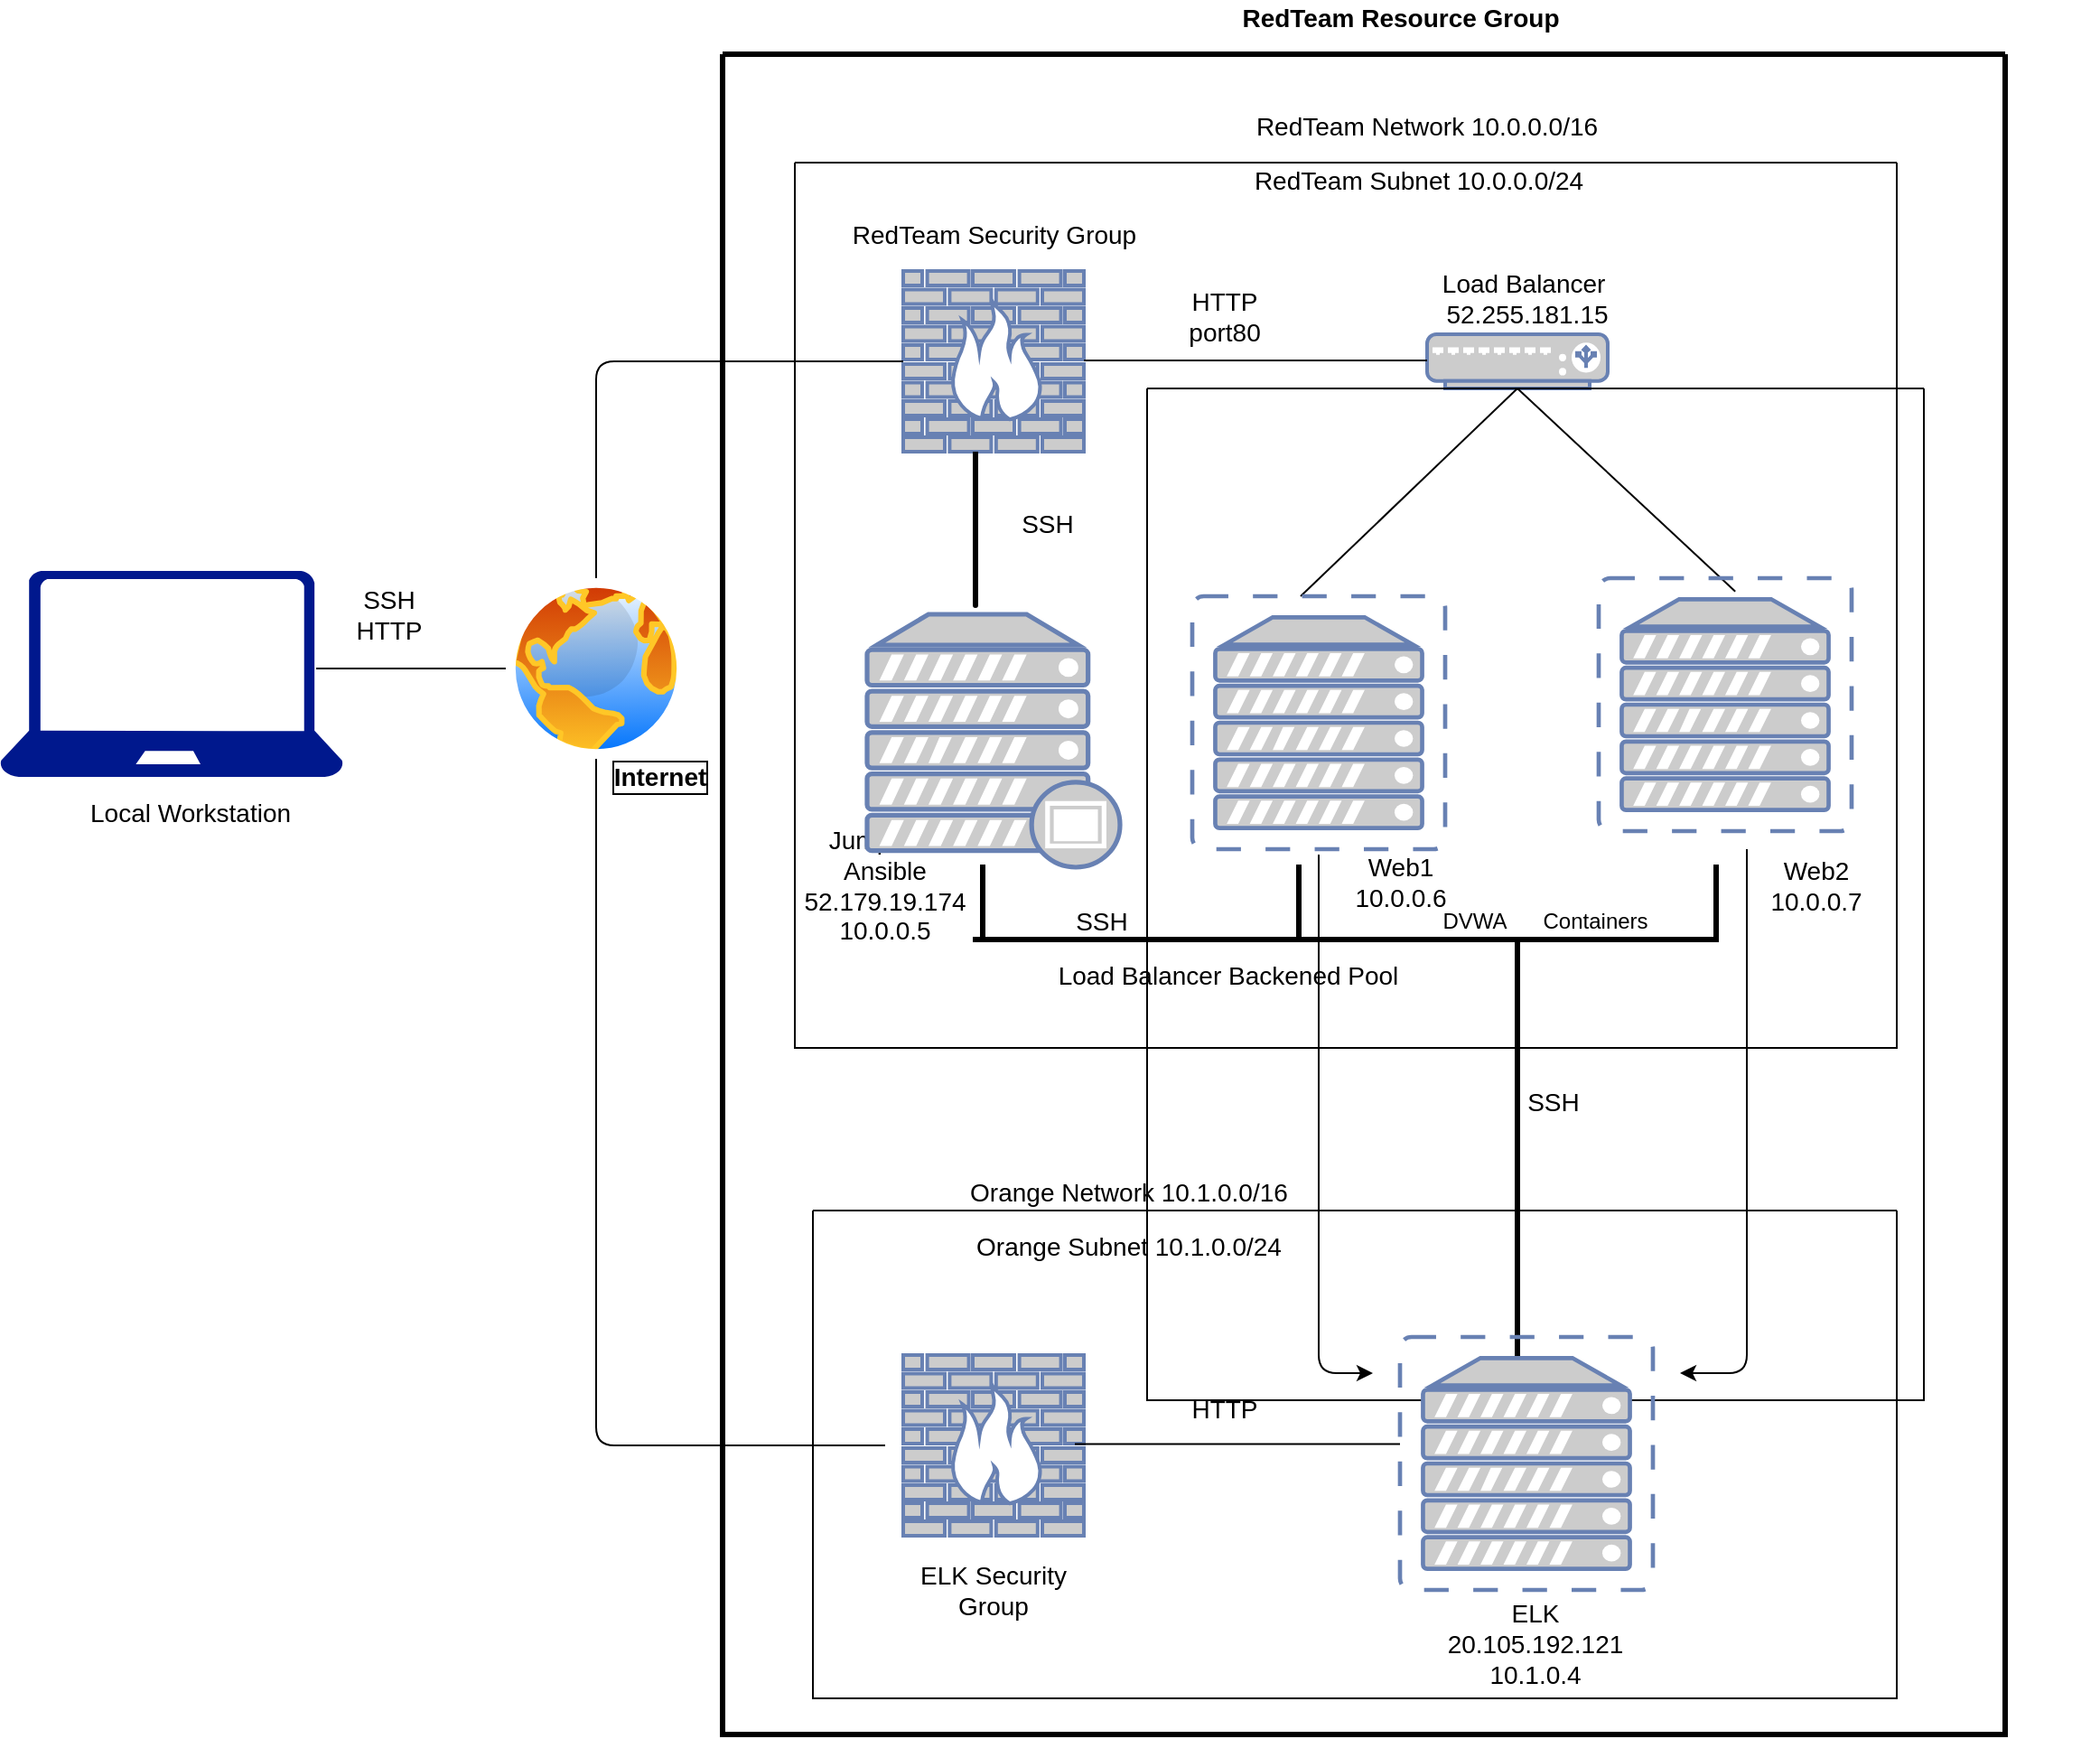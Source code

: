 <mxfile version="15.0.2" type="google"><diagram id="A9ZNhB3VLUcqaWYU4kyv" name="Page-1"><mxGraphModel dx="2746" dy="969" grid="1" gridSize="10" guides="1" tooltips="1" connect="1" arrows="1" fold="1" page="1" pageScale="1" pageWidth="850" pageHeight="1100" math="0" shadow="0"><root><mxCell id="0"/><mxCell id="1" parent="0"/><mxCell id="zZlpkulvHfhDvZLpDG2K-2" value="" style="aspect=fixed;pointerEvents=1;shadow=0;dashed=0;html=1;strokeColor=none;labelPosition=center;verticalLabelPosition=bottom;verticalAlign=top;align=center;fillColor=#00188D;shape=mxgraph.azure.laptop" parent="1" vertex="1"><mxGeometry x="-800" y="356" width="190" height="114" as="geometry"/></mxCell><mxCell id="zZlpkulvHfhDvZLpDG2K-3" value="Local Workstation" style="text;html=1;resizable=0;autosize=1;align=center;verticalAlign=middle;points=[];fillColor=none;strokeColor=none;rounded=0;fontSize=14;" parent="1" vertex="1"><mxGeometry x="-760" y="480" width="130" height="20" as="geometry"/></mxCell><mxCell id="zZlpkulvHfhDvZLpDG2K-4" value="" style="aspect=fixed;perimeter=ellipsePerimeter;html=1;align=center;shadow=0;dashed=0;spacingTop=3;image;image=img/lib/active_directory/internet_globe.svg;horizontal=0;" parent="1" vertex="1"><mxGeometry x="-520" y="360" width="100" height="100" as="geometry"/></mxCell><mxCell id="zZlpkulvHfhDvZLpDG2K-5" value="Internet" style="text;html=1;resizable=0;autosize=1;align=center;verticalAlign=middle;points=[];fillColor=none;strokeColor=none;rounded=0;labelBorderColor=#000000;fontSize=14;fontStyle=1" parent="1" vertex="1"><mxGeometry x="-470" y="460" width="70" height="20" as="geometry"/></mxCell><mxCell id="zZlpkulvHfhDvZLpDG2K-11" value="SSH&lt;br&gt;HTTP" style="text;html=1;resizable=0;autosize=1;align=center;verticalAlign=middle;points=[];fillColor=none;strokeColor=none;rounded=0;fontSize=14;" parent="1" vertex="1"><mxGeometry x="-610" y="360" width="50" height="40" as="geometry"/></mxCell><mxCell id="zZlpkulvHfhDvZLpDG2K-13" value="" style="fontColor=#0066CC;verticalAlign=top;verticalLabelPosition=bottom;labelPosition=center;align=center;html=1;outlineConnect=0;fillColor=#CCCCCC;strokeColor=#6881B3;gradientColor=none;gradientDirection=north;strokeWidth=2;shape=mxgraph.networks.firewall;fontSize=14;" parent="1" vertex="1"><mxGeometry x="-300" y="190" width="100" height="100" as="geometry"/></mxCell><mxCell id="zZlpkulvHfhDvZLpDG2K-14" value="RedTeam Security Group" style="text;html=1;resizable=0;autosize=1;align=center;verticalAlign=middle;points=[];fillColor=none;strokeColor=none;rounded=0;fontSize=14;" parent="1" vertex="1"><mxGeometry x="-335" y="160" width="170" height="20" as="geometry"/></mxCell><mxCell id="zZlpkulvHfhDvZLpDG2K-15" value="" style="endArrow=none;html=1;fontSize=14;entryX=0;entryY=0.5;entryDx=0;entryDy=0;entryPerimeter=0;exitX=0.5;exitY=0;exitDx=0;exitDy=0;" parent="1" source="zZlpkulvHfhDvZLpDG2K-4" target="zZlpkulvHfhDvZLpDG2K-13" edge="1"><mxGeometry width="50" height="50" relative="1" as="geometry"><mxPoint x="-655" y="229.5" as="sourcePoint"/><mxPoint x="-545" y="229.5" as="targetPoint"/><Array as="points"><mxPoint x="-470" y="240"/></Array></mxGeometry></mxCell><mxCell id="zZlpkulvHfhDvZLpDG2K-17" value="" style="fontColor=#0066CC;verticalAlign=top;verticalLabelPosition=bottom;labelPosition=center;align=center;html=1;outlineConnect=0;fillColor=#CCCCCC;strokeColor=#6881B3;gradientColor=none;gradientDirection=north;strokeWidth=2;shape=mxgraph.networks.load_balancer;fontSize=14;" parent="1" vertex="1"><mxGeometry x="-10" y="225" width="100" height="30" as="geometry"/></mxCell><mxCell id="zZlpkulvHfhDvZLpDG2K-18" value="Load Balancer&amp;nbsp;&lt;br&gt;52.255.181.15" style="text;html=1;resizable=0;autosize=1;align=center;verticalAlign=middle;points=[];fillColor=none;strokeColor=none;rounded=0;fontSize=14;" parent="1" vertex="1"><mxGeometry x="-10" y="185" width="110" height="40" as="geometry"/></mxCell><mxCell id="zZlpkulvHfhDvZLpDG2K-19" value="" style="endArrow=none;html=1;fontSize=14;" parent="1" edge="1"><mxGeometry width="50" height="50" relative="1" as="geometry"><mxPoint x="-200" y="239.5" as="sourcePoint"/><mxPoint x="-10" y="239.5" as="targetPoint"/><Array as="points"><mxPoint x="-100" y="239.5"/></Array></mxGeometry></mxCell><mxCell id="zZlpkulvHfhDvZLpDG2K-25" value="" style="endArrow=none;html=1;fontSize=14;" parent="1" edge="1"><mxGeometry width="50" height="50" relative="1" as="geometry"><mxPoint x="-80" y="370" as="sourcePoint"/><mxPoint x="40" y="255" as="targetPoint"/></mxGeometry></mxCell><mxCell id="zZlpkulvHfhDvZLpDG2K-26" value="" style="endArrow=none;html=1;fontSize=14;entryX=0.5;entryY=1;entryDx=0;entryDy=0;entryPerimeter=0;exitX=0.54;exitY=0.053;exitDx=0;exitDy=0;exitPerimeter=0;" parent="1" source="zZlpkulvHfhDvZLpDG2K-21" target="zZlpkulvHfhDvZLpDG2K-17" edge="1"><mxGeometry width="50" height="50" relative="1" as="geometry"><mxPoint x="160" y="350" as="sourcePoint"/><mxPoint x="90" y="270" as="targetPoint"/></mxGeometry></mxCell><mxCell id="zZlpkulvHfhDvZLpDG2K-36" value="" style="endArrow=none;html=1;fontSize=14;strokeWidth=3;" parent="1" edge="1"><mxGeometry width="50" height="50" relative="1" as="geometry"><mxPoint x="-260" y="360" as="sourcePoint"/><mxPoint x="-260" y="290" as="targetPoint"/><Array as="points"><mxPoint x="-260" y="380"/></Array></mxGeometry></mxCell><mxCell id="zZlpkulvHfhDvZLpDG2K-40" value="HTTP port80" style="text;html=1;strokeColor=none;fillColor=none;align=center;verticalAlign=middle;whiteSpace=wrap;rounded=0;fontSize=14;" parent="1" vertex="1"><mxGeometry x="-142" y="205" width="40" height="20" as="geometry"/></mxCell><mxCell id="zZlpkulvHfhDvZLpDG2K-43" value="SSH" style="text;html=1;strokeColor=none;fillColor=none;align=center;verticalAlign=middle;whiteSpace=wrap;rounded=0;fontSize=14;" parent="1" vertex="1"><mxGeometry x="-210" y="540" width="40" height="20" as="geometry"/></mxCell><mxCell id="zZlpkulvHfhDvZLpDG2K-44" value="JumpBox&amp;nbsp;&lt;br&gt;Ansible&lt;br&gt;52.179.19.174&lt;br&gt;10.0.0.5" style="text;html=1;strokeColor=none;fillColor=none;align=center;verticalAlign=middle;whiteSpace=wrap;rounded=0;fontSize=14;" parent="1" vertex="1"><mxGeometry x="-330" y="520" width="40" height="20" as="geometry"/></mxCell><mxCell id="zZlpkulvHfhDvZLpDG2K-46" value="" style="swimlane;startSize=0;fontSize=14;" parent="1" vertex="1"><mxGeometry x="-165" y="255" width="430" height="560" as="geometry"/></mxCell><mxCell id="zZlpkulvHfhDvZLpDG2K-21" value="" style="fontColor=#0066CC;verticalAlign=top;verticalLabelPosition=bottom;labelPosition=center;align=center;html=1;outlineConnect=0;fillColor=#CCCCCC;strokeColor=#6881B3;gradientColor=none;gradientDirection=north;strokeWidth=2;shape=mxgraph.networks.virtual_server;fontSize=14;" parent="zZlpkulvHfhDvZLpDG2K-46" vertex="1"><mxGeometry x="250" y="105" width="140" height="140" as="geometry"/></mxCell><mxCell id="zZlpkulvHfhDvZLpDG2K-54" value="DVWA&amp;nbsp; &amp;nbsp; &amp;nbsp; Containers" style="text;html=1;resizable=0;autosize=1;align=center;verticalAlign=middle;points=[];fillColor=none;strokeColor=none;rounded=0;fontSize=12;" parent="zZlpkulvHfhDvZLpDG2K-46" vertex="1"><mxGeometry x="155" y="285" width="130" height="20" as="geometry"/></mxCell><mxCell id="zZlpkulvHfhDvZLpDG2K-22" value="" style="fontColor=#0066CC;verticalAlign=top;verticalLabelPosition=bottom;labelPosition=center;align=center;html=1;outlineConnect=0;fillColor=#CCCCCC;strokeColor=#6881B3;gradientColor=none;gradientDirection=north;strokeWidth=2;shape=mxgraph.networks.virtual_server;fontSize=14;" parent="zZlpkulvHfhDvZLpDG2K-46" vertex="1"><mxGeometry x="25" y="115" width="140" height="140" as="geometry"/></mxCell><mxCell id="zZlpkulvHfhDvZLpDG2K-31" value="&lt;br&gt;Web1&lt;br&gt;10.0.0.6" style="text;html=1;resizable=0;autosize=1;align=center;verticalAlign=middle;points=[];fillColor=none;strokeColor=none;rounded=0;fontSize=14;" parent="zZlpkulvHfhDvZLpDG2K-46" vertex="1"><mxGeometry x="105" y="235" width="70" height="60" as="geometry"/></mxCell><mxCell id="zZlpkulvHfhDvZLpDG2K-32" value="Web2&lt;br&gt;10.0.0.7" style="text;html=1;resizable=0;autosize=1;align=center;verticalAlign=middle;points=[];fillColor=none;strokeColor=none;rounded=0;fontSize=14;" parent="zZlpkulvHfhDvZLpDG2K-46" vertex="1"><mxGeometry x="335" y="255" width="70" height="40" as="geometry"/></mxCell><mxCell id="JjB_Yo1MP402zjku7vU--45" value="" style="shape=partialRectangle;whiteSpace=wrap;html=1;right=0;top=0;bottom=0;fillColor=none;routingCenterX=-0.5;fontSize=14;strokeColor=#000000;strokeWidth=3;" vertex="1" parent="zZlpkulvHfhDvZLpDG2K-46"><mxGeometry x="205" y="305" width="320" height="255" as="geometry"/></mxCell><mxCell id="JjB_Yo1MP402zjku7vU--46" value="SSH" style="text;html=1;strokeColor=none;fillColor=none;align=center;verticalAlign=middle;whiteSpace=wrap;rounded=0;fontSize=14;" vertex="1" parent="zZlpkulvHfhDvZLpDG2K-46"><mxGeometry x="205" y="385" width="40" height="20" as="geometry"/></mxCell><mxCell id="zZlpkulvHfhDvZLpDG2K-47" value="Load Balancer Backened Pool&lt;br&gt;" style="text;html=1;strokeColor=none;fillColor=none;align=center;verticalAlign=middle;whiteSpace=wrap;rounded=0;fontSize=14;" parent="1" vertex="1"><mxGeometry x="-230" y="570" width="220" height="20" as="geometry"/></mxCell><mxCell id="zZlpkulvHfhDvZLpDG2K-48" value="" style="swimlane;startSize=0;fontSize=14;" parent="1" vertex="1"><mxGeometry x="-360" y="130" width="610" height="490" as="geometry"/></mxCell><mxCell id="zZlpkulvHfhDvZLpDG2K-52" value="RedTeam Subnet 10.0.0.0/24" style="text;html=1;resizable=0;autosize=1;align=center;verticalAlign=middle;points=[];fillColor=none;strokeColor=none;rounded=0;fontSize=14;" parent="zZlpkulvHfhDvZLpDG2K-48" vertex="1"><mxGeometry x="245" width="200" height="20" as="geometry"/></mxCell><mxCell id="zZlpkulvHfhDvZLpDG2K-41" value="SSH" style="text;html=1;strokeColor=none;fillColor=none;align=center;verticalAlign=middle;whiteSpace=wrap;rounded=0;fontSize=14;" parent="zZlpkulvHfhDvZLpDG2K-48" vertex="1"><mxGeometry x="120" y="190" width="40" height="20" as="geometry"/></mxCell><mxCell id="zZlpkulvHfhDvZLpDG2K-35" value="" style="fontColor=#0066CC;verticalAlign=top;verticalLabelPosition=bottom;labelPosition=center;align=center;html=1;outlineConnect=0;fillColor=#CCCCCC;strokeColor=#6881B3;gradientColor=none;gradientDirection=north;strokeWidth=2;shape=mxgraph.networks.proxy_server;fontSize=14;" parent="zZlpkulvHfhDvZLpDG2K-48" vertex="1"><mxGeometry x="40" y="250" width="140" height="140" as="geometry"/></mxCell><mxCell id="zZlpkulvHfhDvZLpDG2K-51" value="RedTeam Resource Group" style="text;html=1;resizable=0;autosize=1;align=center;verticalAlign=middle;points=[];fillColor=none;strokeColor=none;rounded=0;fontSize=14;fontStyle=1" parent="1" vertex="1"><mxGeometry x="-120" y="40" width="190" height="20" as="geometry"/></mxCell><mxCell id="JjB_Yo1MP402zjku7vU--1" value="" style="fontColor=#0066CC;verticalAlign=top;verticalLabelPosition=bottom;labelPosition=center;align=center;html=1;outlineConnect=0;fillColor=#CCCCCC;strokeColor=#6881B3;gradientColor=none;gradientDirection=north;strokeWidth=2;shape=mxgraph.networks.firewall;" vertex="1" parent="1"><mxGeometry x="-300" y="790" width="100" height="100" as="geometry"/></mxCell><mxCell id="JjB_Yo1MP402zjku7vU--2" value="" style="fontColor=#0066CC;verticalAlign=top;verticalLabelPosition=bottom;labelPosition=center;align=center;html=1;outlineConnect=0;fillColor=#CCCCCC;strokeColor=#6881B3;gradientColor=none;gradientDirection=north;strokeWidth=2;shape=mxgraph.networks.virtual_server;fontSize=14;" vertex="1" parent="1"><mxGeometry x="-25" y="780" width="140" height="140" as="geometry"/></mxCell><mxCell id="JjB_Yo1MP402zjku7vU--3" value="" style="endArrow=none;html=1;entryX=0;entryY=0.5;entryDx=0;entryDy=0;" edge="1" parent="1" target="zZlpkulvHfhDvZLpDG2K-4"><mxGeometry width="50" height="50" relative="1" as="geometry"><mxPoint x="-625" y="410" as="sourcePoint"/><mxPoint x="-550" y="400" as="targetPoint"/></mxGeometry></mxCell><mxCell id="JjB_Yo1MP402zjku7vU--6" value="" style="endArrow=none;html=1;entryX=0.5;entryY=1;entryDx=0;entryDy=0;" edge="1" parent="1" target="zZlpkulvHfhDvZLpDG2K-4"><mxGeometry width="50" height="50" relative="1" as="geometry"><mxPoint x="-310" y="840" as="sourcePoint"/><mxPoint x="-530" y="650" as="targetPoint"/><Array as="points"><mxPoint x="-340" y="840"/><mxPoint x="-470" y="840"/></Array></mxGeometry></mxCell><mxCell id="JjB_Yo1MP402zjku7vU--8" value="" style="endArrow=none;html=1;" edge="1" parent="1"><mxGeometry width="50" height="50" relative="1" as="geometry"><mxPoint x="-205" y="839.29" as="sourcePoint"/><mxPoint x="-25" y="839.29" as="targetPoint"/></mxGeometry></mxCell><mxCell id="JjB_Yo1MP402zjku7vU--9" value="HTTP" style="text;html=1;strokeColor=none;fillColor=none;align=center;verticalAlign=middle;whiteSpace=wrap;rounded=0;fontSize=14;" vertex="1" parent="1"><mxGeometry x="-163" y="810" width="82" height="20" as="geometry"/></mxCell><mxCell id="JjB_Yo1MP402zjku7vU--16" value="" style="endArrow=classic;html=1;fontSize=14;" edge="1" parent="1"><mxGeometry width="50" height="50" relative="1" as="geometry"><mxPoint x="-70" y="513" as="sourcePoint"/><mxPoint x="-40" y="800" as="targetPoint"/><Array as="points"><mxPoint x="-70" y="800"/></Array></mxGeometry></mxCell><mxCell id="JjB_Yo1MP402zjku7vU--17" value="" style="endArrow=classic;html=1;fontSize=14;" edge="1" parent="1"><mxGeometry width="50" height="50" relative="1" as="geometry"><mxPoint x="167" y="510" as="sourcePoint"/><mxPoint x="130" y="800" as="targetPoint"/><Array as="points"><mxPoint x="167" y="800"/></Array></mxGeometry></mxCell><mxCell id="JjB_Yo1MP402zjku7vU--19" value="" style="swimlane;startSize=0;fontSize=14;" vertex="1" parent="1"><mxGeometry x="-350" y="710" width="600" height="270" as="geometry"/></mxCell><mxCell id="JjB_Yo1MP402zjku7vU--26" value="Orange Subnet 10.1.0.0/24" style="text;html=1;strokeColor=none;fillColor=none;align=center;verticalAlign=middle;whiteSpace=wrap;rounded=0;fontSize=14;" vertex="1" parent="JjB_Yo1MP402zjku7vU--19"><mxGeometry x="80" y="10" width="190" height="20" as="geometry"/></mxCell><mxCell id="JjB_Yo1MP402zjku7vU--13" value="ELK&lt;br style=&quot;font-size: 14px;&quot;&gt;20.105.192.121&lt;br style=&quot;font-size: 14px;&quot;&gt;10.1.0.4" style="text;html=1;strokeColor=none;fillColor=none;align=center;verticalAlign=middle;whiteSpace=wrap;rounded=0;fontSize=14;" vertex="1" parent="JjB_Yo1MP402zjku7vU--19"><mxGeometry x="380" y="230" width="40" height="20" as="geometry"/></mxCell><mxCell id="JjB_Yo1MP402zjku7vU--7" value="ELK Security Group" style="text;html=1;strokeColor=none;fillColor=none;align=center;verticalAlign=middle;whiteSpace=wrap;rounded=0;fontSize=14;" vertex="1" parent="JjB_Yo1MP402zjku7vU--19"><mxGeometry x="40" y="190" width="120" height="40" as="geometry"/></mxCell><mxCell id="JjB_Yo1MP402zjku7vU--22" value="" style="swimlane;startSize=0;fontSize=14;strokeWidth=3;" vertex="1" parent="1"><mxGeometry x="-400" y="70" width="710" height="930" as="geometry"/></mxCell><mxCell id="JjB_Yo1MP402zjku7vU--23" value="RedTeam Network 10.0.0.0/16" style="text;html=1;strokeColor=none;fillColor=none;align=center;verticalAlign=middle;whiteSpace=wrap;rounded=0;fontSize=14;" vertex="1" parent="1"><mxGeometry x="-135" y="100" width="250" height="20" as="geometry"/></mxCell><mxCell id="JjB_Yo1MP402zjku7vU--24" value="Orange Network 10.1.0.0/16" style="text;html=1;strokeColor=none;fillColor=none;align=center;verticalAlign=middle;whiteSpace=wrap;rounded=0;fontSize=14;" vertex="1" parent="1"><mxGeometry x="-280" y="690" width="210" height="20" as="geometry"/></mxCell><mxCell id="JjB_Yo1MP402zjku7vU--40" value="" style="shape=partialRectangle;whiteSpace=wrap;html=1;top=0;left=0;fillColor=none;fontSize=14;strokeColor=#000000;strokeWidth=3;" vertex="1" parent="1"><mxGeometry x="-260" y="520" width="410" height="40" as="geometry"/></mxCell><mxCell id="JjB_Yo1MP402zjku7vU--42" value="" style="shape=partialRectangle;whiteSpace=wrap;html=1;top=0;bottom=0;fillColor=none;fontSize=14;strokeColor=#000000;strokeWidth=3;" vertex="1" parent="1"><mxGeometry x="-256" y="520" width="175" height="40" as="geometry"/></mxCell></root></mxGraphModel></diagram></mxfile>